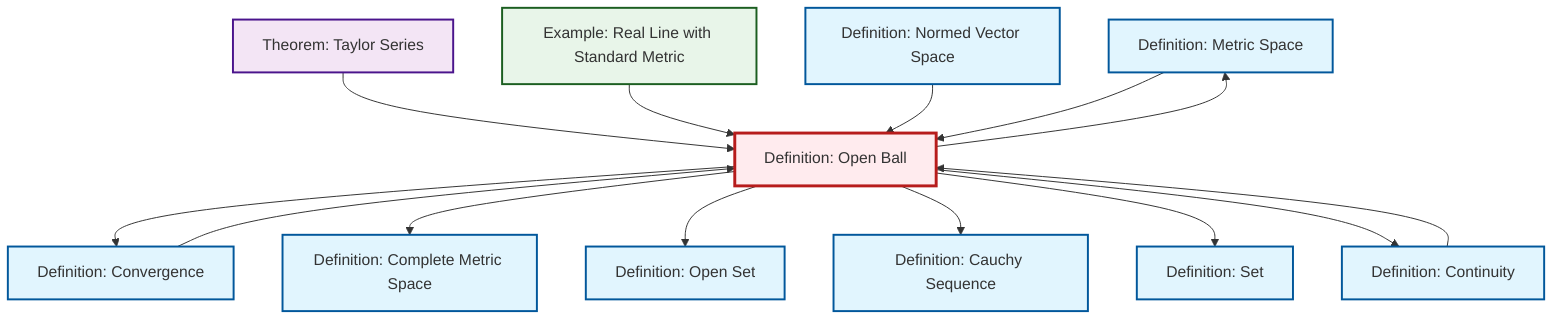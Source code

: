 graph TD
    classDef definition fill:#e1f5fe,stroke:#01579b,stroke-width:2px
    classDef theorem fill:#f3e5f5,stroke:#4a148c,stroke-width:2px
    classDef axiom fill:#fff3e0,stroke:#e65100,stroke-width:2px
    classDef example fill:#e8f5e9,stroke:#1b5e20,stroke-width:2px
    classDef current fill:#ffebee,stroke:#b71c1c,stroke-width:3px
    def-metric-space["Definition: Metric Space"]:::definition
    def-normed-vector-space["Definition: Normed Vector Space"]:::definition
    def-continuity["Definition: Continuity"]:::definition
    thm-taylor-series["Theorem: Taylor Series"]:::theorem
    def-convergence["Definition: Convergence"]:::definition
    def-open-ball["Definition: Open Ball"]:::definition
    def-open-set["Definition: Open Set"]:::definition
    def-cauchy-sequence["Definition: Cauchy Sequence"]:::definition
    ex-real-line-metric["Example: Real Line with Standard Metric"]:::example
    def-complete-metric-space["Definition: Complete Metric Space"]:::definition
    def-set["Definition: Set"]:::definition
    thm-taylor-series --> def-open-ball
    def-open-ball --> def-convergence
    def-open-ball --> def-metric-space
    def-open-ball --> def-complete-metric-space
    def-open-ball --> def-open-set
    ex-real-line-metric --> def-open-ball
    def-normed-vector-space --> def-open-ball
    def-metric-space --> def-open-ball
    def-continuity --> def-open-ball
    def-open-ball --> def-cauchy-sequence
    def-open-ball --> def-set
    def-convergence --> def-open-ball
    def-open-ball --> def-continuity
    class def-open-ball current